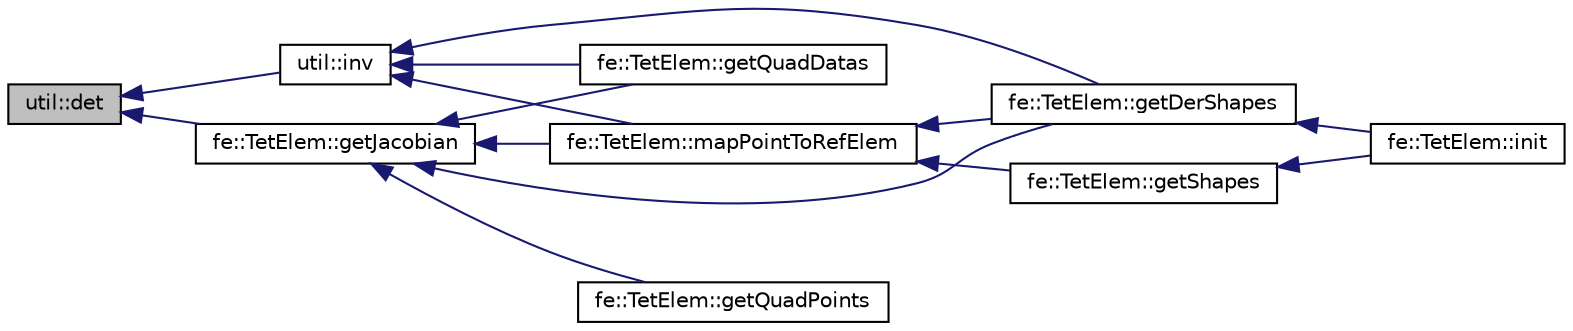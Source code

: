 digraph "util::det"
{
  edge [fontname="Helvetica",fontsize="10",labelfontname="Helvetica",labelfontsize="10"];
  node [fontname="Helvetica",fontsize="10",shape=record];
  rankdir="LR";
  Node129 [label="util::det",height=0.2,width=0.4,color="black", fillcolor="grey75", style="filled", fontcolor="black"];
  Node129 -> Node130 [dir="back",color="midnightblue",fontsize="10",style="solid",fontname="Helvetica"];
  Node130 [label="fe::TetElem::getJacobian",height=0.2,width=0.4,color="black", fillcolor="white", style="filled",URL="$classfe_1_1TetElem.html#aaccca8f8bfaa22c6c69906bf4499ce58",tooltip="Computes the Jacobian of map . "];
  Node130 -> Node131 [dir="back",color="midnightblue",fontsize="10",style="solid",fontname="Helvetica"];
  Node131 [label="fe::TetElem::getDerShapes",height=0.2,width=0.4,color="black", fillcolor="white", style="filled",URL="$classfe_1_1TetElem.html#a093bba69d7db17b0e5dcc7a8f00fb268",tooltip="Returns the values of derivative of shape function at point p. "];
  Node131 -> Node132 [dir="back",color="midnightblue",fontsize="10",style="solid",fontname="Helvetica"];
  Node132 [label="fe::TetElem::init",height=0.2,width=0.4,color="black", fillcolor="white", style="filled",URL="$classfe_1_1TetElem.html#a03cc619867e61ea3be3348f3d98c48cb",tooltip="Compute the quadrature points for triangle element. "];
  Node130 -> Node133 [dir="back",color="midnightblue",fontsize="10",style="solid",fontname="Helvetica"];
  Node133 [label="fe::TetElem::getQuadDatas",height=0.2,width=0.4,color="black", fillcolor="white", style="filled",URL="$classfe_1_1TetElem.html#a1e53cb40204c661265b6780d4c9c688a",tooltip="Get vector of quadrature data. "];
  Node130 -> Node134 [dir="back",color="midnightblue",fontsize="10",style="solid",fontname="Helvetica"];
  Node134 [label="fe::TetElem::getQuadPoints",height=0.2,width=0.4,color="black", fillcolor="white", style="filled",URL="$classfe_1_1TetElem.html#a1e6e08825b0293d9a48e89c189b7c882",tooltip="Get vector of quadrature data. "];
  Node130 -> Node135 [dir="back",color="midnightblue",fontsize="10",style="solid",fontname="Helvetica"];
  Node135 [label="fe::TetElem::mapPointToRefElem",height=0.2,width=0.4,color="black", fillcolor="white", style="filled",URL="$classfe_1_1TetElem.html#ab608ed3b2fc3948fabcbec3734d34f45",tooltip="Maps point p in a given element to the reference element. "];
  Node135 -> Node131 [dir="back",color="midnightblue",fontsize="10",style="solid",fontname="Helvetica"];
  Node135 -> Node136 [dir="back",color="midnightblue",fontsize="10",style="solid",fontname="Helvetica"];
  Node136 [label="fe::TetElem::getShapes",height=0.2,width=0.4,color="black", fillcolor="white", style="filled",URL="$classfe_1_1TetElem.html#abb74d10a4d98759a4c60a2755ed6b4b7",tooltip="Returns the values of shape function at point p. "];
  Node136 -> Node132 [dir="back",color="midnightblue",fontsize="10",style="solid",fontname="Helvetica"];
  Node129 -> Node137 [dir="back",color="midnightblue",fontsize="10",style="solid",fontname="Helvetica"];
  Node137 [label="util::inv",height=0.2,width=0.4,color="black", fillcolor="white", style="filled",URL="$namespaceutil.html#ad4f18aba6f461c113b723df12cdaf685",tooltip="Computes the determinant of matrix. "];
  Node137 -> Node131 [dir="back",color="midnightblue",fontsize="10",style="solid",fontname="Helvetica"];
  Node137 -> Node133 [dir="back",color="midnightblue",fontsize="10",style="solid",fontname="Helvetica"];
  Node137 -> Node135 [dir="back",color="midnightblue",fontsize="10",style="solid",fontname="Helvetica"];
}
